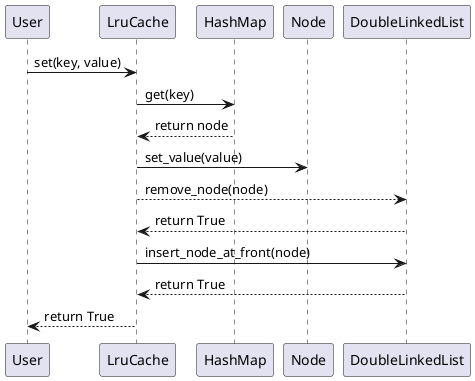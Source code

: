@startuml
User -> LruCache: set(key, value)
LruCache -> HashMap :get(key)
LruCache <-- HashMap :return node
LruCache -> Node :set_value(value)
LruCache --> DoubleLinkedList :remove_node(node)
LruCache <-- DoubleLinkedList :return True
LruCache -> DoubleLinkedList :insert_node_at_front(node)
LruCache <-- DoubleLinkedList :return True
User <-- LruCache: return True
@enduml